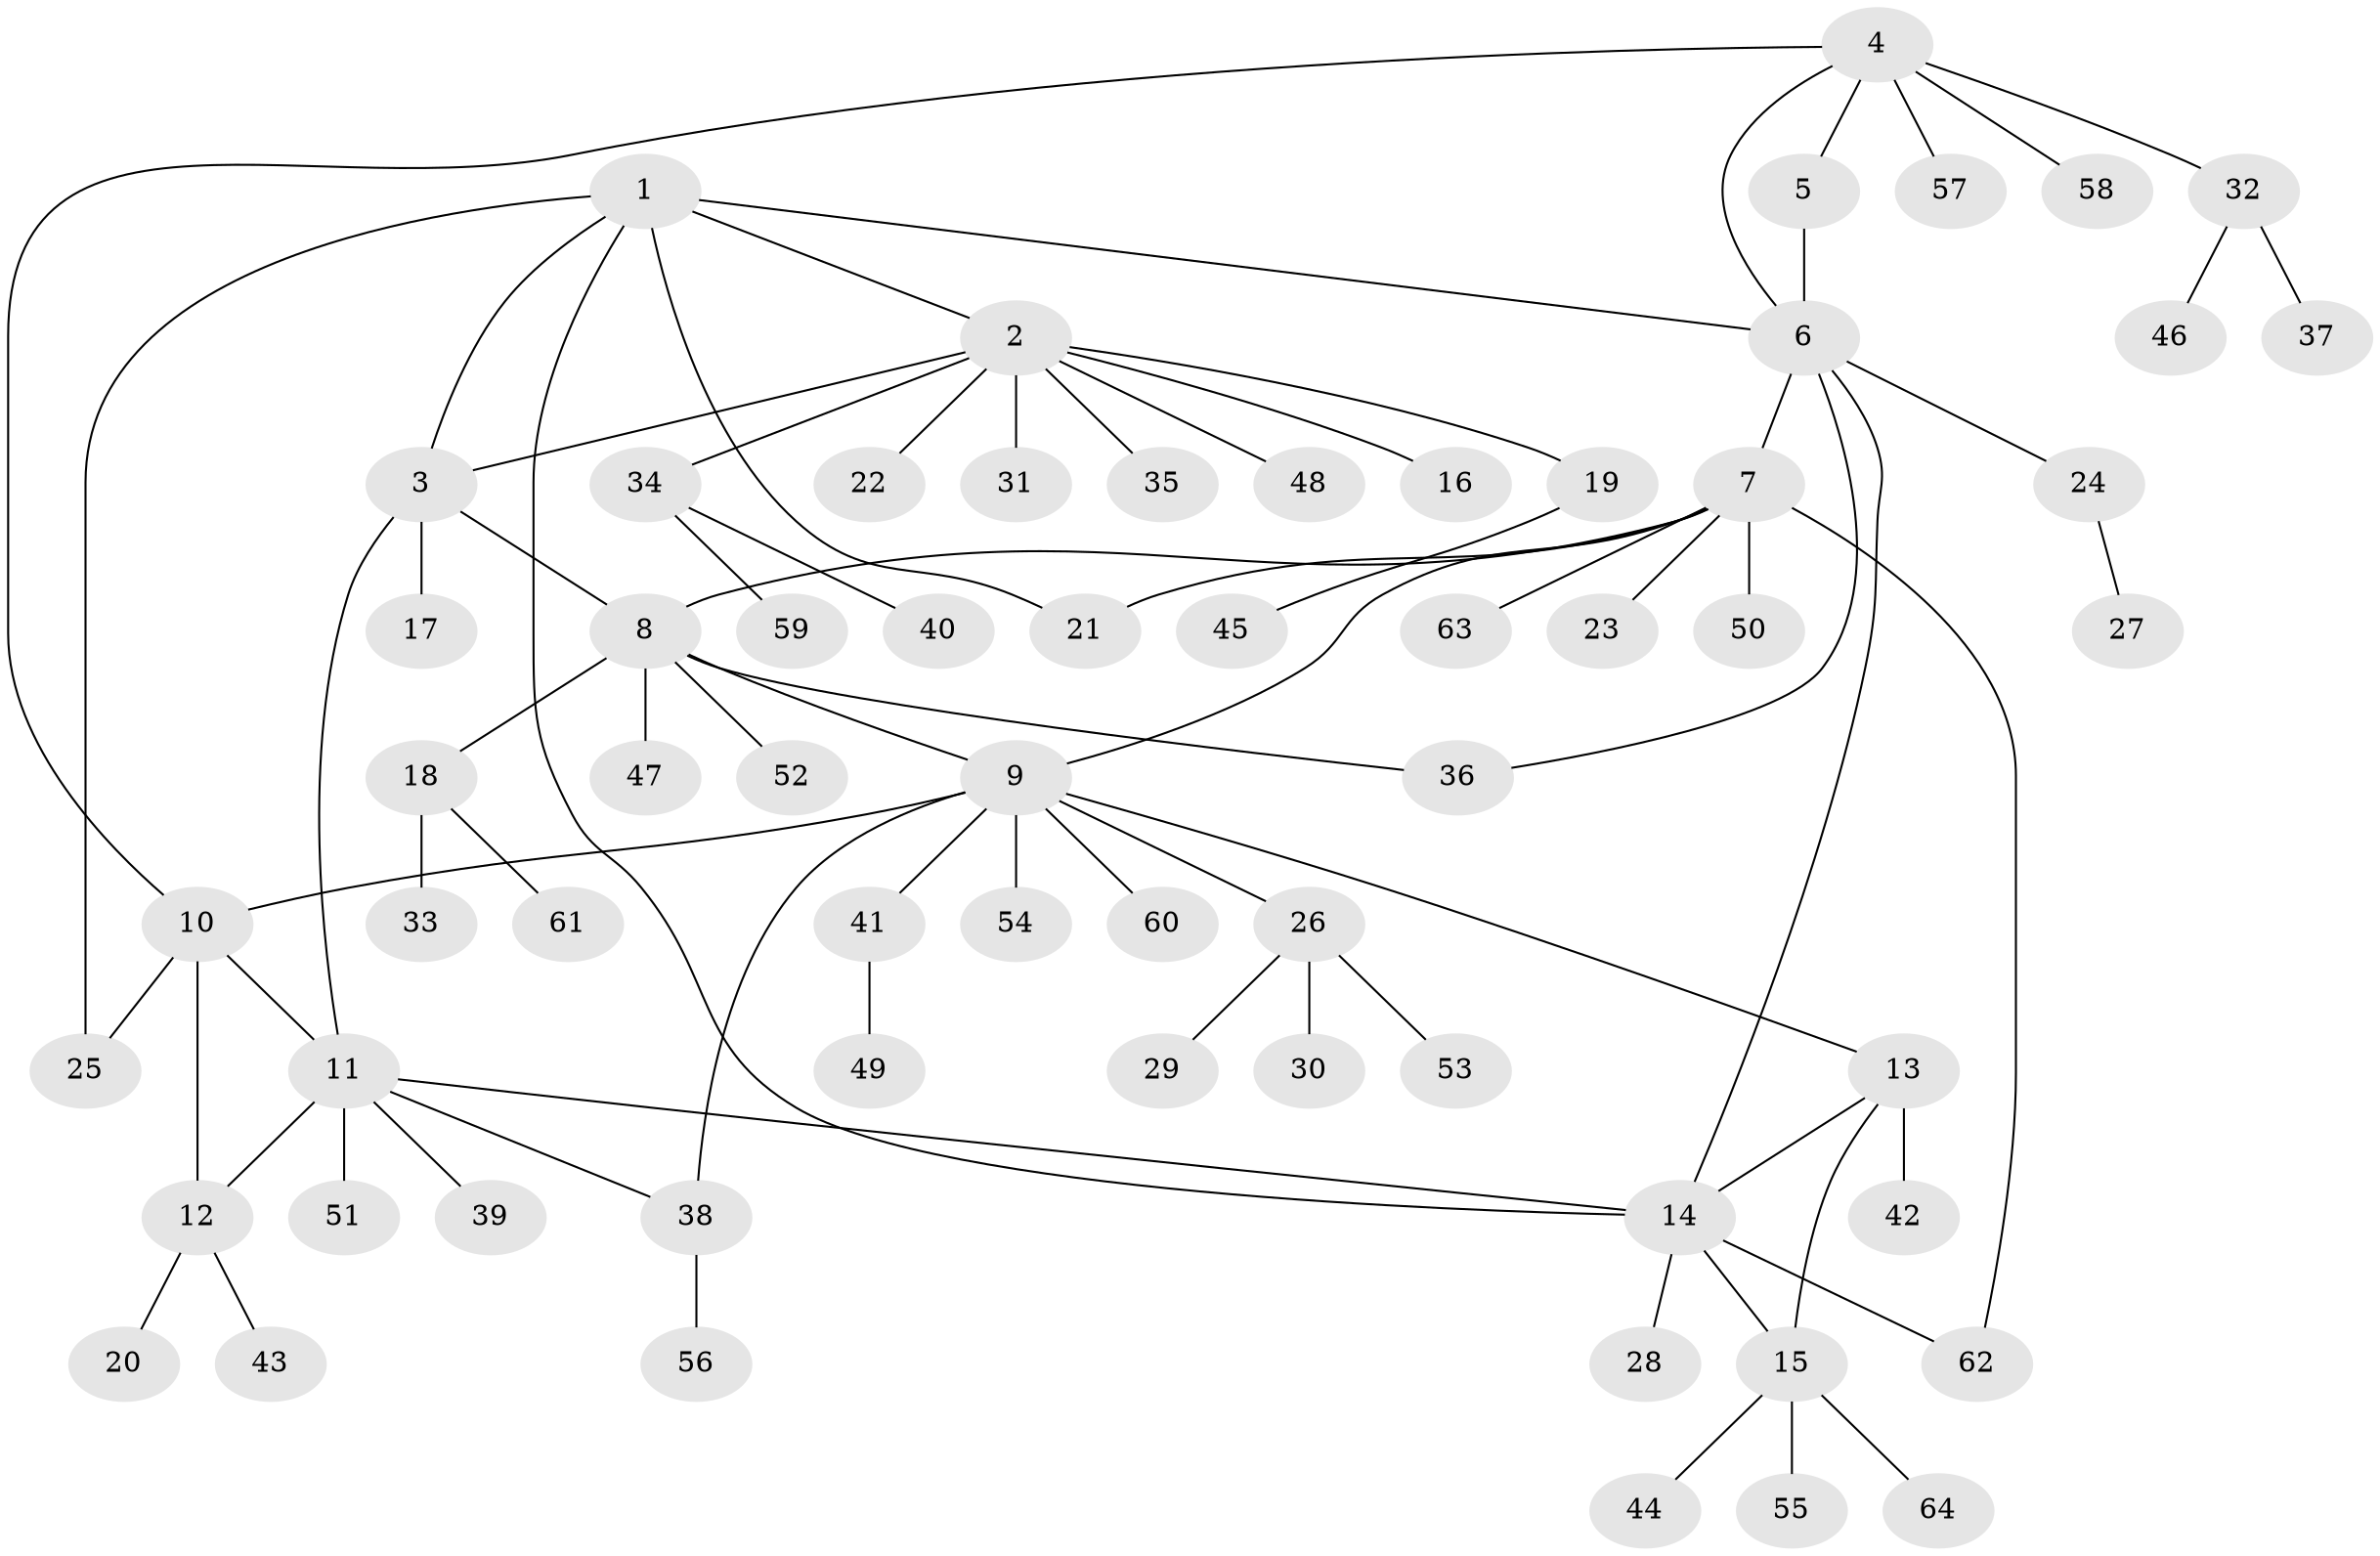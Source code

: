 // Generated by graph-tools (version 1.1) at 2025/11/02/27/25 16:11:29]
// undirected, 64 vertices, 79 edges
graph export_dot {
graph [start="1"]
  node [color=gray90,style=filled];
  1;
  2;
  3;
  4;
  5;
  6;
  7;
  8;
  9;
  10;
  11;
  12;
  13;
  14;
  15;
  16;
  17;
  18;
  19;
  20;
  21;
  22;
  23;
  24;
  25;
  26;
  27;
  28;
  29;
  30;
  31;
  32;
  33;
  34;
  35;
  36;
  37;
  38;
  39;
  40;
  41;
  42;
  43;
  44;
  45;
  46;
  47;
  48;
  49;
  50;
  51;
  52;
  53;
  54;
  55;
  56;
  57;
  58;
  59;
  60;
  61;
  62;
  63;
  64;
  1 -- 2;
  1 -- 3;
  1 -- 6;
  1 -- 14;
  1 -- 21;
  1 -- 25;
  2 -- 3;
  2 -- 16;
  2 -- 19;
  2 -- 22;
  2 -- 31;
  2 -- 34;
  2 -- 35;
  2 -- 48;
  3 -- 8;
  3 -- 11;
  3 -- 17;
  4 -- 5;
  4 -- 6;
  4 -- 10;
  4 -- 32;
  4 -- 57;
  4 -- 58;
  5 -- 6;
  6 -- 7;
  6 -- 14;
  6 -- 24;
  6 -- 36;
  7 -- 8;
  7 -- 9;
  7 -- 21;
  7 -- 23;
  7 -- 50;
  7 -- 62;
  7 -- 63;
  8 -- 9;
  8 -- 18;
  8 -- 36;
  8 -- 47;
  8 -- 52;
  9 -- 10;
  9 -- 13;
  9 -- 26;
  9 -- 38;
  9 -- 41;
  9 -- 54;
  9 -- 60;
  10 -- 11;
  10 -- 12;
  10 -- 25;
  11 -- 12;
  11 -- 14;
  11 -- 38;
  11 -- 39;
  11 -- 51;
  12 -- 20;
  12 -- 43;
  13 -- 14;
  13 -- 15;
  13 -- 42;
  14 -- 15;
  14 -- 28;
  14 -- 62;
  15 -- 44;
  15 -- 55;
  15 -- 64;
  18 -- 33;
  18 -- 61;
  19 -- 45;
  24 -- 27;
  26 -- 29;
  26 -- 30;
  26 -- 53;
  32 -- 37;
  32 -- 46;
  34 -- 40;
  34 -- 59;
  38 -- 56;
  41 -- 49;
}
